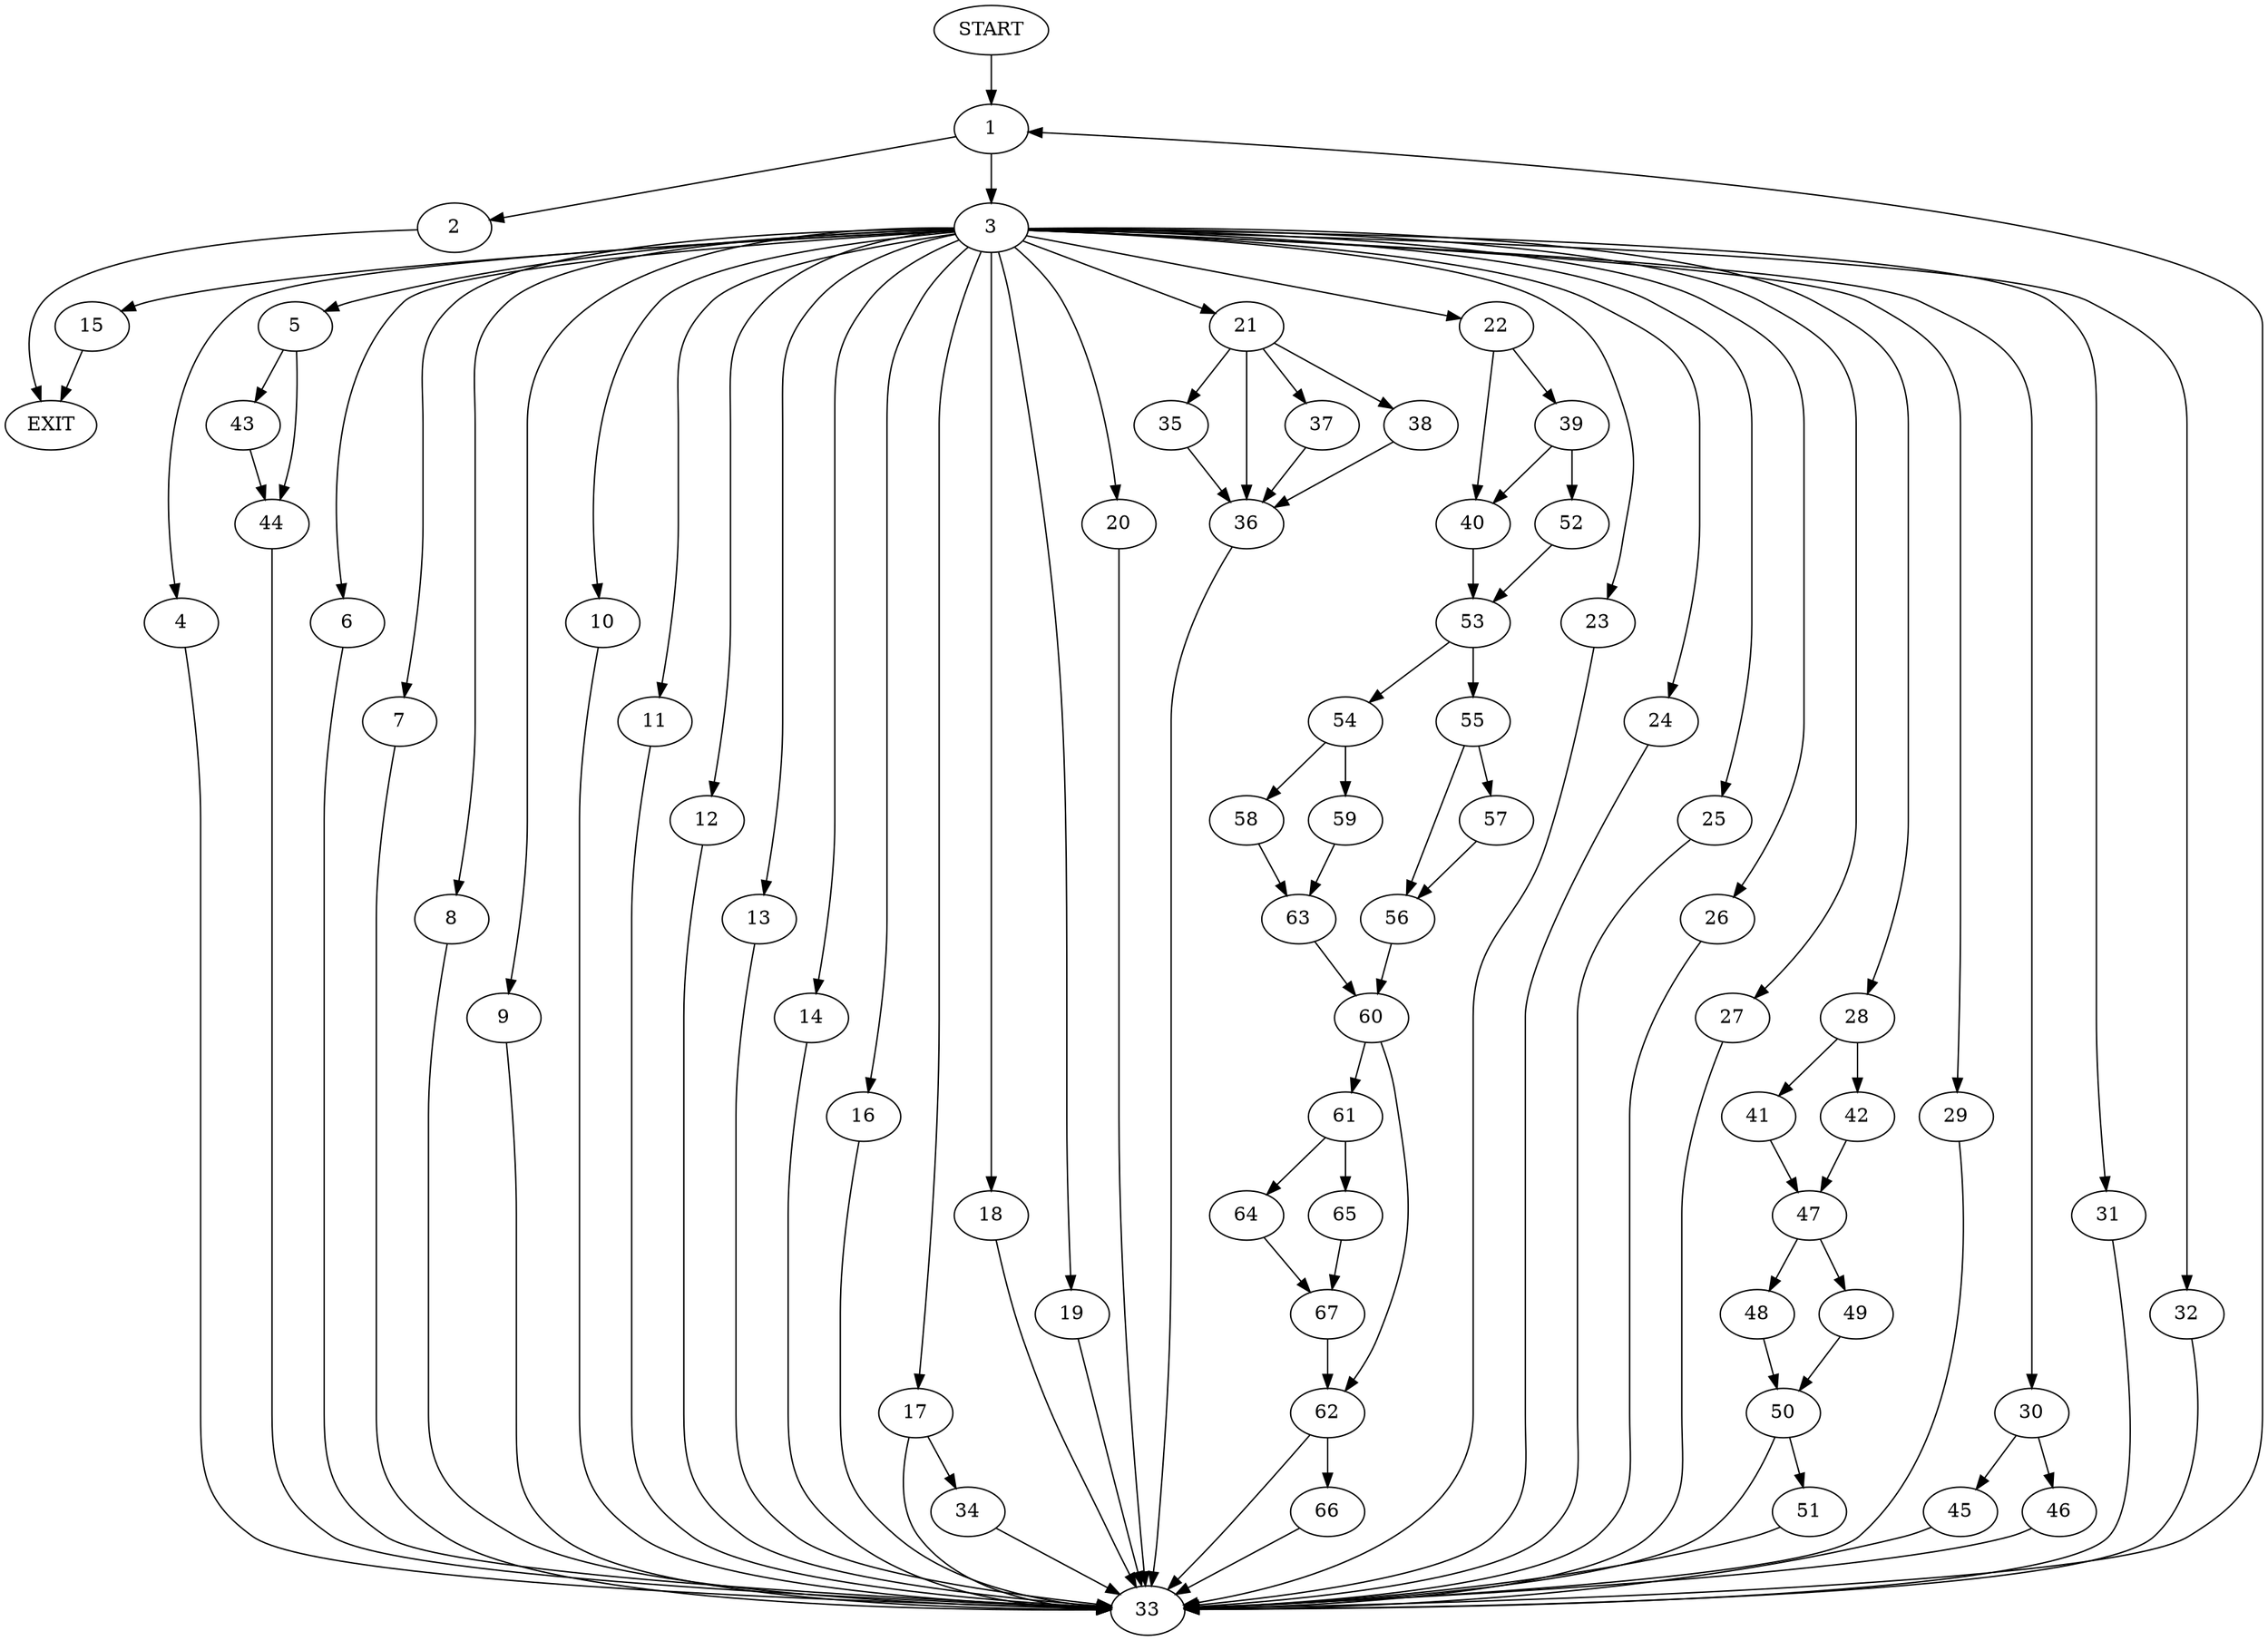 digraph {
0 [label="START"]
68 [label="EXIT"]
0 -> 1
1 -> 2
1 -> 3
2 -> 68
3 -> 4
3 -> 5
3 -> 6
3 -> 7
3 -> 8
3 -> 9
3 -> 10
3 -> 11
3 -> 12
3 -> 13
3 -> 14
3 -> 15
3 -> 16
3 -> 17
3 -> 18
3 -> 19
3 -> 20
3 -> 21
3 -> 22
3 -> 23
3 -> 24
3 -> 25
3 -> 26
3 -> 27
3 -> 28
3 -> 29
3 -> 30
3 -> 31
3 -> 32
4 -> 33
7 -> 33
20 -> 33
13 -> 33
31 -> 33
10 -> 33
17 -> 33
17 -> 34
24 -> 33
21 -> 35
21 -> 36
21 -> 37
21 -> 38
16 -> 33
29 -> 33
14 -> 33
8 -> 33
11 -> 33
27 -> 33
32 -> 33
12 -> 33
22 -> 39
22 -> 40
23 -> 33
6 -> 33
28 -> 41
28 -> 42
18 -> 33
5 -> 43
5 -> 44
30 -> 45
30 -> 46
9 -> 33
25 -> 33
15 -> 68
26 -> 33
19 -> 33
33 -> 1
34 -> 33
43 -> 44
44 -> 33
38 -> 36
37 -> 36
35 -> 36
36 -> 33
45 -> 33
46 -> 33
41 -> 47
42 -> 47
47 -> 48
47 -> 49
49 -> 50
48 -> 50
50 -> 51
50 -> 33
51 -> 33
39 -> 52
39 -> 40
40 -> 53
52 -> 53
53 -> 54
53 -> 55
55 -> 56
55 -> 57
54 -> 58
54 -> 59
57 -> 56
56 -> 60
60 -> 61
60 -> 62
59 -> 63
58 -> 63
63 -> 60
61 -> 64
61 -> 65
62 -> 33
62 -> 66
65 -> 67
64 -> 67
67 -> 62
66 -> 33
}
